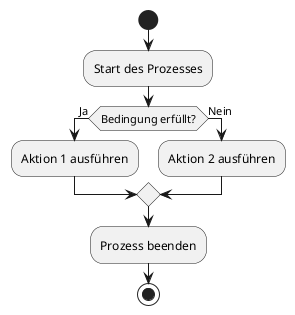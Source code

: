 @startuml Test3
start
:Start des Prozesses;
if (Bedingung erfüllt?) then (Ja)
  :Aktion 1 ausführen;
else (Nein)
  :Aktion 2 ausführen;
endif
:Prozess beenden;
stop
@enduml